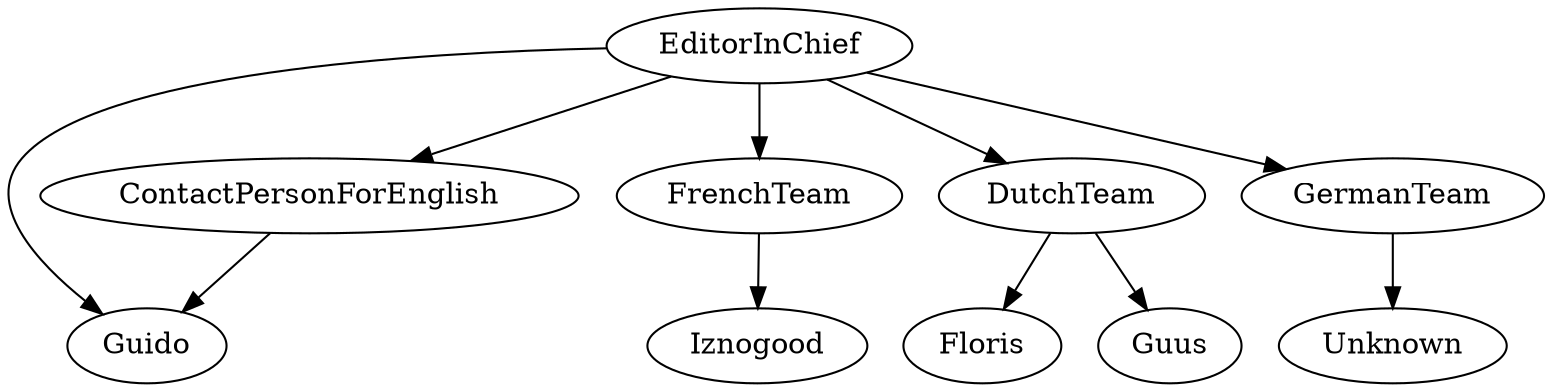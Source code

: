 digraph G {
  EditorInChief -> Guido;
  EditorInChief -> FrenchTeam;
  EditorInChief -> DutchTeam;
  EditorInChief -> ContactPersonForEnglish;
  EditorInChief -> GermanTeam;
  FrenchTeam -> Iznogood;
  DutchTeam -> Floris;
  DutchTeam -> Guus;
  ContactPersonForEnglish -> Guido;
  GermanTeam -> Unknown;
}
